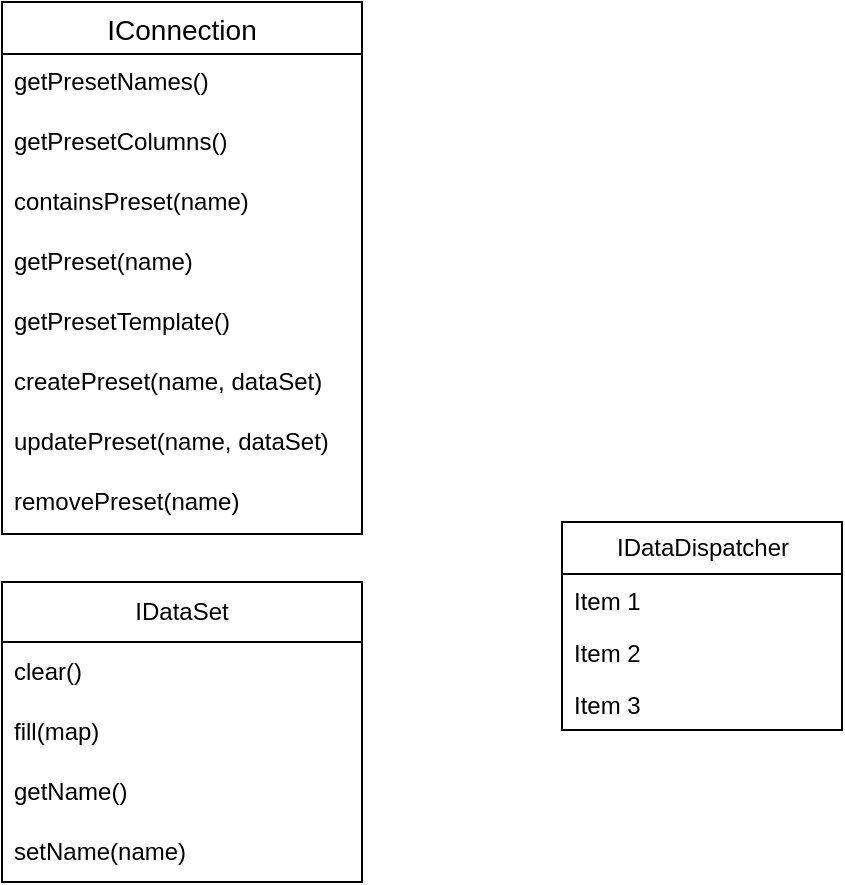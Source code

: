 <mxfile version="21.1.2" type="device">
  <diagram name="Page-1" id="1RgevT-oURYxViEB7Cog">
    <mxGraphModel dx="528" dy="545" grid="1" gridSize="10" guides="1" tooltips="1" connect="1" arrows="1" fold="1" page="0" pageScale="1" pageWidth="850" pageHeight="1100" math="0" shadow="0">
      <root>
        <mxCell id="0" />
        <mxCell id="1" parent="0" />
        <mxCell id="xKtLmLsY_JQG5udHHGyC-5" value="IConnection" style="swimlane;fontStyle=0;childLayout=stackLayout;horizontal=1;startSize=26;horizontalStack=0;resizeParent=1;resizeParentMax=0;resizeLast=0;collapsible=1;marginBottom=0;align=center;fontSize=14;" vertex="1" parent="1">
          <mxGeometry x="80" y="70" width="180" height="266" as="geometry" />
        </mxCell>
        <mxCell id="xKtLmLsY_JQG5udHHGyC-6" value="getPresetNames()" style="text;strokeColor=none;fillColor=none;spacingLeft=4;spacingRight=4;overflow=hidden;rotatable=0;points=[[0,0.5],[1,0.5]];portConstraint=eastwest;fontSize=12;whiteSpace=wrap;html=1;" vertex="1" parent="xKtLmLsY_JQG5udHHGyC-5">
          <mxGeometry y="26" width="180" height="30" as="geometry" />
        </mxCell>
        <mxCell id="xKtLmLsY_JQG5udHHGyC-7" value="getPresetColumns()" style="text;strokeColor=none;fillColor=none;spacingLeft=4;spacingRight=4;overflow=hidden;rotatable=0;points=[[0,0.5],[1,0.5]];portConstraint=eastwest;fontSize=12;whiteSpace=wrap;html=1;" vertex="1" parent="xKtLmLsY_JQG5udHHGyC-5">
          <mxGeometry y="56" width="180" height="30" as="geometry" />
        </mxCell>
        <mxCell id="xKtLmLsY_JQG5udHHGyC-8" value="containsPreset(name)" style="text;strokeColor=none;fillColor=none;spacingLeft=4;spacingRight=4;overflow=hidden;rotatable=0;points=[[0,0.5],[1,0.5]];portConstraint=eastwest;fontSize=12;whiteSpace=wrap;html=1;" vertex="1" parent="xKtLmLsY_JQG5udHHGyC-5">
          <mxGeometry y="86" width="180" height="30" as="geometry" />
        </mxCell>
        <mxCell id="xKtLmLsY_JQG5udHHGyC-11" value="getPreset(name)" style="text;strokeColor=none;fillColor=none;spacingLeft=4;spacingRight=4;overflow=hidden;rotatable=0;points=[[0,0.5],[1,0.5]];portConstraint=eastwest;fontSize=12;whiteSpace=wrap;html=1;" vertex="1" parent="xKtLmLsY_JQG5udHHGyC-5">
          <mxGeometry y="116" width="180" height="30" as="geometry" />
        </mxCell>
        <mxCell id="xKtLmLsY_JQG5udHHGyC-12" value="getPresetTemplate()" style="text;strokeColor=none;fillColor=none;spacingLeft=4;spacingRight=4;overflow=hidden;rotatable=0;points=[[0,0.5],[1,0.5]];portConstraint=eastwest;fontSize=12;whiteSpace=wrap;html=1;" vertex="1" parent="xKtLmLsY_JQG5udHHGyC-5">
          <mxGeometry y="146" width="180" height="30" as="geometry" />
        </mxCell>
        <mxCell id="xKtLmLsY_JQG5udHHGyC-13" value="createPreset(name, dataSet)" style="text;strokeColor=none;fillColor=none;spacingLeft=4;spacingRight=4;overflow=hidden;rotatable=0;points=[[0,0.5],[1,0.5]];portConstraint=eastwest;fontSize=12;whiteSpace=wrap;html=1;" vertex="1" parent="xKtLmLsY_JQG5udHHGyC-5">
          <mxGeometry y="176" width="180" height="30" as="geometry" />
        </mxCell>
        <mxCell id="xKtLmLsY_JQG5udHHGyC-14" value="updatePreset(name, dataSet)" style="text;strokeColor=none;fillColor=none;spacingLeft=4;spacingRight=4;overflow=hidden;rotatable=0;points=[[0,0.5],[1,0.5]];portConstraint=eastwest;fontSize=12;whiteSpace=wrap;html=1;" vertex="1" parent="xKtLmLsY_JQG5udHHGyC-5">
          <mxGeometry y="206" width="180" height="30" as="geometry" />
        </mxCell>
        <mxCell id="xKtLmLsY_JQG5udHHGyC-15" value="removePreset(name)" style="text;strokeColor=none;fillColor=none;spacingLeft=4;spacingRight=4;overflow=hidden;rotatable=0;points=[[0,0.5],[1,0.5]];portConstraint=eastwest;fontSize=12;whiteSpace=wrap;html=1;" vertex="1" parent="xKtLmLsY_JQG5udHHGyC-5">
          <mxGeometry y="236" width="180" height="30" as="geometry" />
        </mxCell>
        <mxCell id="xKtLmLsY_JQG5udHHGyC-16" value="IDataSet" style="swimlane;fontStyle=0;childLayout=stackLayout;horizontal=1;startSize=30;horizontalStack=0;resizeParent=1;resizeParentMax=0;resizeLast=0;collapsible=1;marginBottom=0;whiteSpace=wrap;html=1;" vertex="1" parent="1">
          <mxGeometry x="80" y="360" width="180" height="150" as="geometry" />
        </mxCell>
        <mxCell id="xKtLmLsY_JQG5udHHGyC-17" value="clear()" style="text;strokeColor=none;fillColor=none;align=left;verticalAlign=middle;spacingLeft=4;spacingRight=4;overflow=hidden;points=[[0,0.5],[1,0.5]];portConstraint=eastwest;rotatable=0;whiteSpace=wrap;html=1;" vertex="1" parent="xKtLmLsY_JQG5udHHGyC-16">
          <mxGeometry y="30" width="180" height="30" as="geometry" />
        </mxCell>
        <mxCell id="xKtLmLsY_JQG5udHHGyC-20" value="fill(map)" style="text;strokeColor=none;fillColor=none;align=left;verticalAlign=middle;spacingLeft=4;spacingRight=4;overflow=hidden;points=[[0,0.5],[1,0.5]];portConstraint=eastwest;rotatable=0;whiteSpace=wrap;html=1;" vertex="1" parent="xKtLmLsY_JQG5udHHGyC-16">
          <mxGeometry y="60" width="180" height="30" as="geometry" />
        </mxCell>
        <mxCell id="xKtLmLsY_JQG5udHHGyC-18" value="getName()" style="text;strokeColor=none;fillColor=none;align=left;verticalAlign=middle;spacingLeft=4;spacingRight=4;overflow=hidden;points=[[0,0.5],[1,0.5]];portConstraint=eastwest;rotatable=0;whiteSpace=wrap;html=1;" vertex="1" parent="xKtLmLsY_JQG5udHHGyC-16">
          <mxGeometry y="90" width="180" height="30" as="geometry" />
        </mxCell>
        <mxCell id="xKtLmLsY_JQG5udHHGyC-19" value="setName(name)" style="text;strokeColor=none;fillColor=none;align=left;verticalAlign=middle;spacingLeft=4;spacingRight=4;overflow=hidden;points=[[0,0.5],[1,0.5]];portConstraint=eastwest;rotatable=0;whiteSpace=wrap;html=1;" vertex="1" parent="xKtLmLsY_JQG5udHHGyC-16">
          <mxGeometry y="120" width="180" height="30" as="geometry" />
        </mxCell>
        <mxCell id="xKtLmLsY_JQG5udHHGyC-25" value="IDataDispatcher" style="swimlane;fontStyle=0;childLayout=stackLayout;horizontal=1;startSize=26;fillColor=none;horizontalStack=0;resizeParent=1;resizeParentMax=0;resizeLast=0;collapsible=1;marginBottom=0;html=1;" vertex="1" parent="1">
          <mxGeometry x="360" y="330" width="140" height="104" as="geometry" />
        </mxCell>
        <mxCell id="xKtLmLsY_JQG5udHHGyC-26" value="Item 1" style="text;strokeColor=none;fillColor=none;align=left;verticalAlign=top;spacingLeft=4;spacingRight=4;overflow=hidden;rotatable=0;points=[[0,0.5],[1,0.5]];portConstraint=eastwest;whiteSpace=wrap;html=1;" vertex="1" parent="xKtLmLsY_JQG5udHHGyC-25">
          <mxGeometry y="26" width="140" height="26" as="geometry" />
        </mxCell>
        <mxCell id="xKtLmLsY_JQG5udHHGyC-27" value="Item 2" style="text;strokeColor=none;fillColor=none;align=left;verticalAlign=top;spacingLeft=4;spacingRight=4;overflow=hidden;rotatable=0;points=[[0,0.5],[1,0.5]];portConstraint=eastwest;whiteSpace=wrap;html=1;" vertex="1" parent="xKtLmLsY_JQG5udHHGyC-25">
          <mxGeometry y="52" width="140" height="26" as="geometry" />
        </mxCell>
        <mxCell id="xKtLmLsY_JQG5udHHGyC-28" value="Item 3" style="text;strokeColor=none;fillColor=none;align=left;verticalAlign=top;spacingLeft=4;spacingRight=4;overflow=hidden;rotatable=0;points=[[0,0.5],[1,0.5]];portConstraint=eastwest;whiteSpace=wrap;html=1;" vertex="1" parent="xKtLmLsY_JQG5udHHGyC-25">
          <mxGeometry y="78" width="140" height="26" as="geometry" />
        </mxCell>
      </root>
    </mxGraphModel>
  </diagram>
</mxfile>
